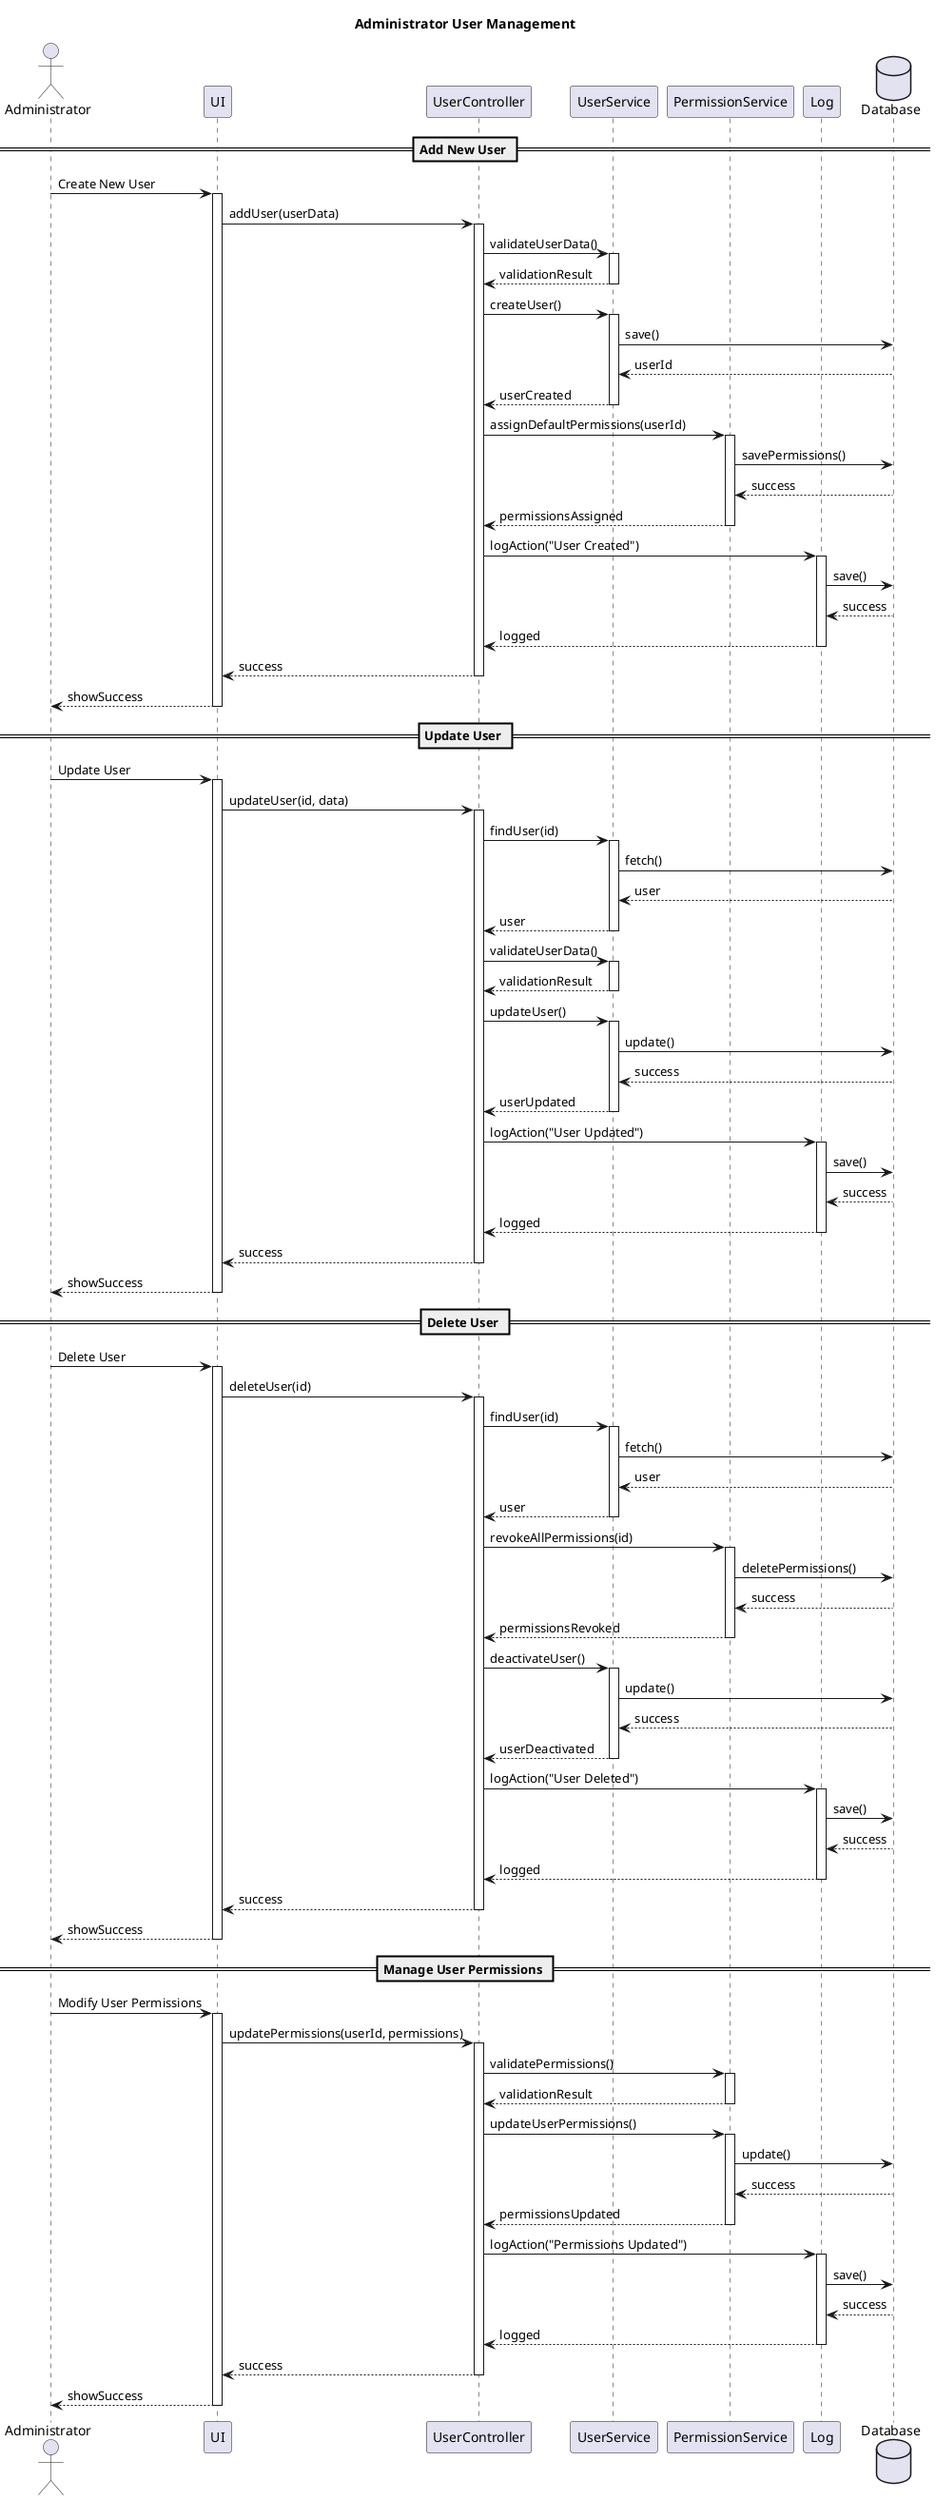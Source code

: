 @startuml Administrator User Management
title Administrator User Management

actor "Administrator" as A
participant "UI" as UI
participant "UserController" as UC
participant "UserService" as US
participant "PermissionService" as PS
participant "Log" as L
database "Database" as DB

== Add New User ==
A -> UI: Create New User
activate UI
UI -> UC: addUser(userData)
activate UC

UC -> US: validateUserData()
activate US
US --> UC: validationResult
deactivate US

UC -> US: createUser()
activate US
US -> DB: save()
DB --> US: userId
US --> UC: userCreated
deactivate US

UC -> PS: assignDefaultPermissions(userId)
activate PS
PS -> DB: savePermissions()
DB --> PS: success
PS --> UC: permissionsAssigned
deactivate PS

UC -> L: logAction("User Created")
activate L
L -> DB: save()
DB --> L: success
L --> UC: logged
deactivate L

UC --> UI: success
deactivate UC
UI --> A: showSuccess
deactivate UI

== Update User ==
A -> UI: Update User
activate UI
UI -> UC: updateUser(id, data)
activate UC

UC -> US: findUser(id)
activate US
US -> DB: fetch()
DB --> US: user
US --> UC: user
deactivate US

UC -> US: validateUserData()
activate US
US --> UC: validationResult
deactivate US

UC -> US: updateUser()
activate US
US -> DB: update()
DB --> US: success
US --> UC: userUpdated
deactivate US

UC -> L: logAction("User Updated")
activate L
L -> DB: save()
DB --> L: success
L --> UC: logged
deactivate L

UC --> UI: success
deactivate UC
UI --> A: showSuccess
deactivate UI

== Delete User ==
A -> UI: Delete User
activate UI
UI -> UC: deleteUser(id)
activate UC

UC -> US: findUser(id)
activate US
US -> DB: fetch()
DB --> US: user
US --> UC: user
deactivate US

UC -> PS: revokeAllPermissions(id)
activate PS
PS -> DB: deletePermissions()
DB --> PS: success
PS --> UC: permissionsRevoked
deactivate PS

UC -> US: deactivateUser()
activate US
US -> DB: update()
DB --> US: success
US --> UC: userDeactivated
deactivate US

UC -> L: logAction("User Deleted")
activate L
L -> DB: save()
DB --> L: success
L --> UC: logged
deactivate L

UC --> UI: success
deactivate UC
UI --> A: showSuccess
deactivate UI

== Manage User Permissions ==
A -> UI: Modify User Permissions
activate UI
UI -> UC: updatePermissions(userId, permissions)
activate UC

UC -> PS: validatePermissions()
activate PS
PS --> UC: validationResult
deactivate PS

UC -> PS: updateUserPermissions()
activate PS
PS -> DB: update()
DB --> PS: success
PS --> UC: permissionsUpdated
deactivate PS

UC -> L: logAction("Permissions Updated")
activate L
L -> DB: save()
DB --> L: success
L --> UC: logged
deactivate L

UC --> UI: success
deactivate UC
UI --> A: showSuccess
deactivate UI

@enduml